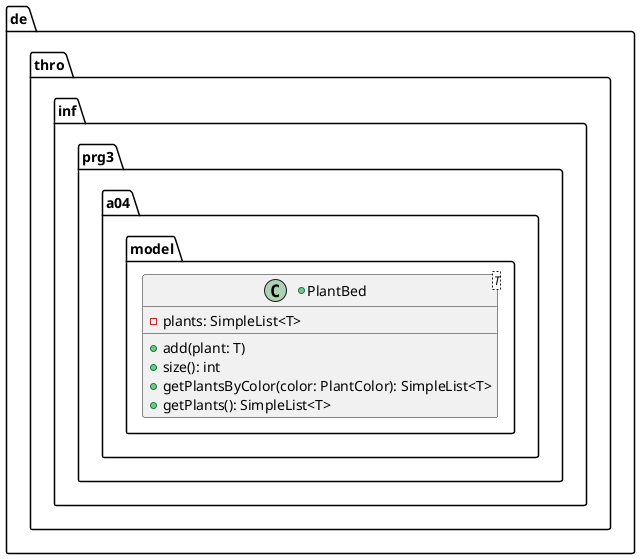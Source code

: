 @startuml
package de.thro.inf.prg3.a04.model {

    +class PlantBed<T> {
        -plants: SimpleList<T>

        +add(plant: T)
        +size(): int
        +getPlantsByColor(color: PlantColor): SimpleList<T>
        +getPlants(): SimpleList<T>
    }
}
@enduml